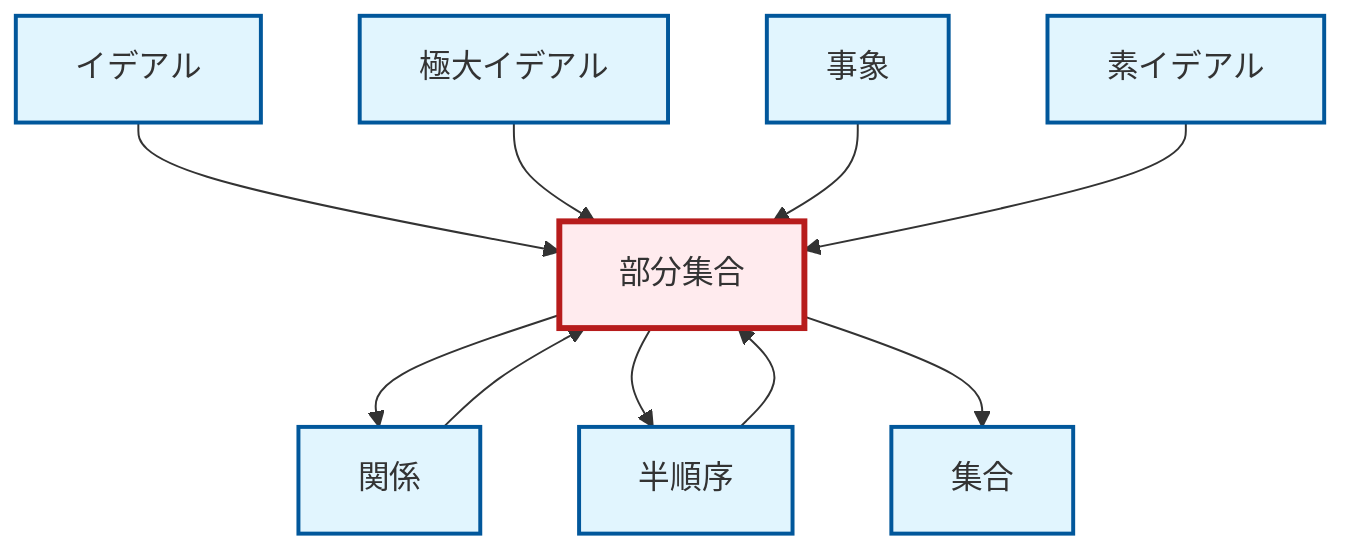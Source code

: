 graph TD
    classDef definition fill:#e1f5fe,stroke:#01579b,stroke-width:2px
    classDef theorem fill:#f3e5f5,stroke:#4a148c,stroke-width:2px
    classDef axiom fill:#fff3e0,stroke:#e65100,stroke-width:2px
    classDef example fill:#e8f5e9,stroke:#1b5e20,stroke-width:2px
    classDef current fill:#ffebee,stroke:#b71c1c,stroke-width:3px
    def-subset["部分集合"]:::definition
    def-ideal["イデアル"]:::definition
    def-maximal-ideal["極大イデアル"]:::definition
    def-set["集合"]:::definition
    def-event["事象"]:::definition
    def-relation["関係"]:::definition
    def-prime-ideal["素イデアル"]:::definition
    def-partial-order["半順序"]:::definition
    def-ideal --> def-subset
    def-partial-order --> def-subset
    def-subset --> def-relation
    def-maximal-ideal --> def-subset
    def-event --> def-subset
    def-prime-ideal --> def-subset
    def-relation --> def-subset
    def-subset --> def-partial-order
    def-subset --> def-set
    class def-subset current